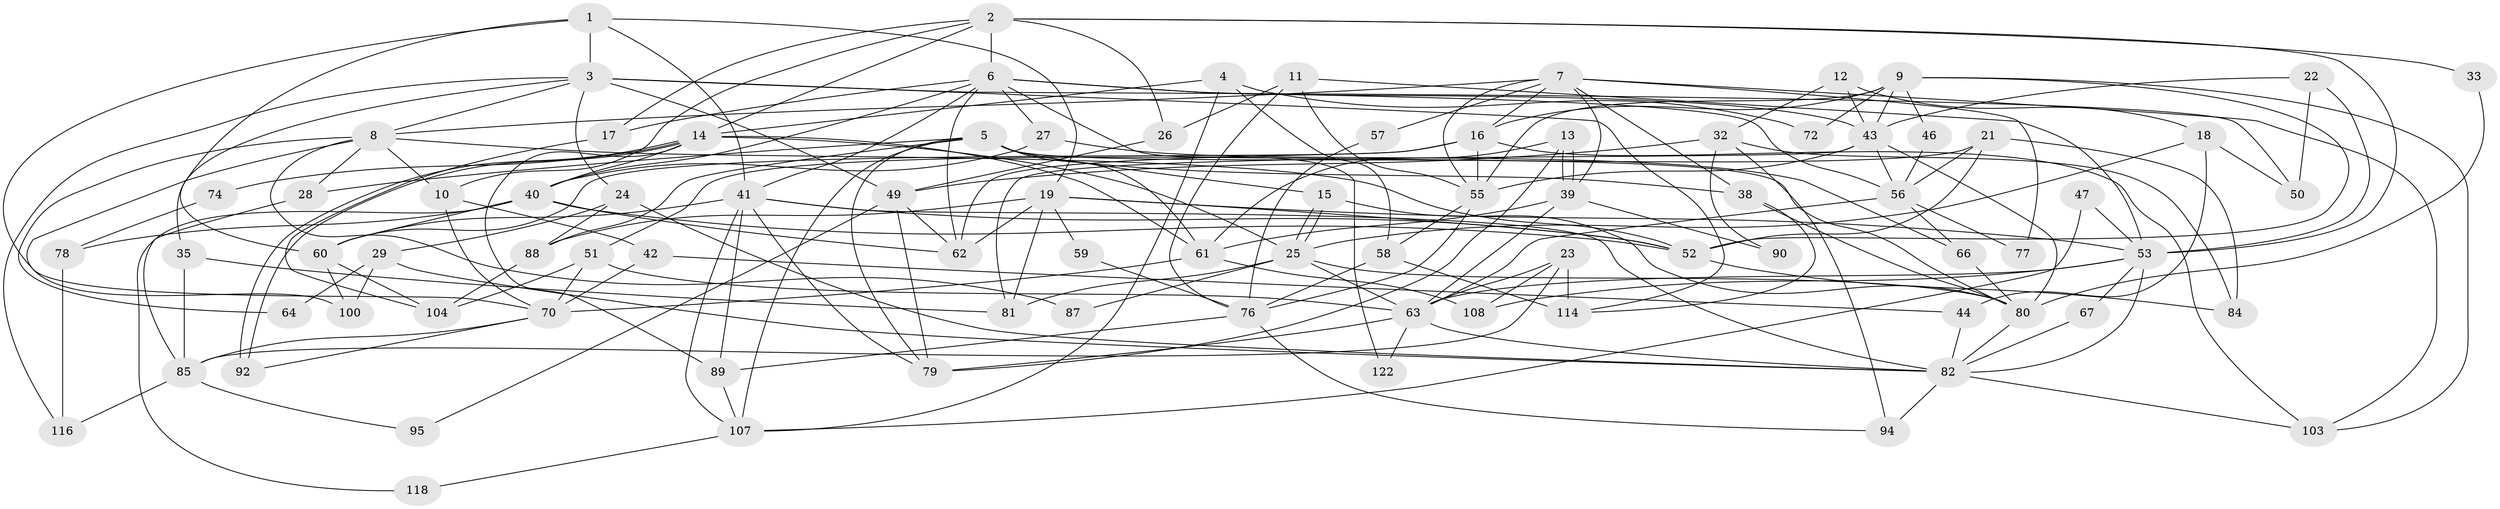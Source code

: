 // original degree distribution, {5: 0.09016393442622951, 7: 0.05737704918032787, 4: 0.319672131147541, 3: 0.22950819672131148, 6: 0.13114754098360656, 2: 0.16393442622950818, 8: 0.00819672131147541}
// Generated by graph-tools (version 1.1) at 2025/11/02/27/25 16:11:16]
// undirected, 85 vertices, 198 edges
graph export_dot {
graph [start="1"]
  node [color=gray90,style=filled];
  1 [super="+34"];
  2 [super="+37"];
  3 [super="+102"];
  4;
  5 [super="+97"];
  6 [super="+45"];
  7 [super="+20"];
  8 [super="+105"];
  9 [super="+115"];
  10;
  11;
  12 [super="+91"];
  13;
  14 [super="+31"];
  15;
  16 [super="+113"];
  17;
  18 [super="+30"];
  19 [super="+36"];
  21 [super="+121"];
  22;
  23;
  24 [super="+98"];
  25 [super="+69"];
  26;
  27;
  28;
  29;
  32 [super="+71"];
  33;
  35;
  38 [super="+73"];
  39 [super="+99"];
  40 [super="+48"];
  41 [super="+96"];
  42;
  43 [super="+112"];
  44;
  46;
  47;
  49 [super="+54"];
  50;
  51 [super="+117"];
  52 [super="+65"];
  53 [super="+83"];
  55 [super="+75"];
  56 [super="+93"];
  57;
  58 [super="+110"];
  59;
  60 [super="+68"];
  61;
  62 [super="+101"];
  63 [super="+120"];
  64;
  66;
  67;
  70 [super="+111"];
  72;
  74;
  76 [super="+109"];
  77;
  78;
  79;
  80 [super="+106"];
  81;
  82 [super="+86"];
  84;
  85 [super="+119"];
  87;
  88;
  89;
  90;
  92;
  94;
  95;
  100;
  103;
  104;
  107;
  108;
  114;
  116;
  118;
  122;
  1 -- 41;
  1 -- 3;
  1 -- 70;
  1 -- 19;
  1 -- 60;
  2 -- 10;
  2 -- 33;
  2 -- 53;
  2 -- 6;
  2 -- 17;
  2 -- 26;
  2 -- 14;
  3 -- 49 [weight=2];
  3 -- 8;
  3 -- 35;
  3 -- 50;
  3 -- 116;
  3 -- 24;
  3 -- 114;
  4 -- 107;
  4 -- 14;
  4 -- 58;
  4 -- 72;
  5 -- 107;
  5 -- 28;
  5 -- 38;
  5 -- 61;
  5 -- 88;
  5 -- 15;
  5 -- 79;
  5 -- 80;
  6 -- 62;
  6 -- 17;
  6 -- 122;
  6 -- 40;
  6 -- 27;
  6 -- 56;
  6 -- 43;
  6 -- 41;
  7 -- 8;
  7 -- 77;
  7 -- 103;
  7 -- 16;
  7 -- 55;
  7 -- 57;
  7 -- 39;
  7 -- 38;
  8 -- 10;
  8 -- 87;
  8 -- 100;
  8 -- 64;
  8 -- 28;
  8 -- 52;
  9 -- 55;
  9 -- 43;
  9 -- 46;
  9 -- 72;
  9 -- 16;
  9 -- 52;
  9 -- 103;
  10 -- 42;
  10 -- 70;
  11 -- 26;
  11 -- 55;
  11 -- 76;
  11 -- 53;
  12 -- 43;
  12 -- 18;
  12 -- 32;
  13 -- 61;
  13 -- 39;
  13 -- 39;
  13 -- 79;
  14 -- 74 [weight=2];
  14 -- 92;
  14 -- 92;
  14 -- 61;
  14 -- 89;
  14 -- 25;
  14 -- 40;
  15 -- 25;
  15 -- 25;
  15 -- 80;
  16 -- 103;
  16 -- 55;
  16 -- 62;
  16 -- 60;
  17 -- 104;
  18 -- 25;
  18 -- 50 [weight=2];
  18 -- 44;
  19 -- 53;
  19 -- 52;
  19 -- 81;
  19 -- 88;
  19 -- 59;
  19 -- 62;
  21 -- 51;
  21 -- 52;
  21 -- 56;
  21 -- 84;
  22 -- 50;
  22 -- 53;
  22 -- 43;
  23 -- 114;
  23 -- 108;
  23 -- 85;
  23 -- 63;
  24 -- 29;
  24 -- 82;
  24 -- 88;
  25 -- 80;
  25 -- 63;
  25 -- 81;
  25 -- 87;
  26 -- 49;
  27 -- 66;
  27 -- 40;
  28 -- 85;
  29 -- 100;
  29 -- 64;
  29 -- 82;
  32 -- 90;
  32 -- 94;
  32 -- 49 [weight=2];
  32 -- 84;
  33 -- 80;
  35 -- 81;
  35 -- 85;
  38 -- 80;
  38 -- 114;
  39 -- 63;
  39 -- 90;
  39 -- 61;
  40 -- 78;
  40 -- 52;
  40 -- 118;
  40 -- 62;
  40 -- 60;
  41 -- 89;
  41 -- 79;
  41 -- 107;
  41 -- 60;
  41 -- 82;
  41 -- 52;
  42 -- 44;
  42 -- 70;
  43 -- 55;
  43 -- 81;
  43 -- 56;
  43 -- 80;
  44 -- 82;
  46 -- 56;
  47 -- 53;
  47 -- 107;
  49 -- 79;
  49 -- 62 [weight=2];
  49 -- 95;
  51 -- 63;
  51 -- 70 [weight=2];
  51 -- 104;
  52 -- 84;
  53 -- 63;
  53 -- 67;
  53 -- 108;
  53 -- 82;
  55 -- 76;
  55 -- 58;
  56 -- 66;
  56 -- 77;
  56 -- 63;
  57 -- 76;
  58 -- 114;
  58 -- 76;
  59 -- 76;
  60 -- 100;
  60 -- 104;
  61 -- 70;
  61 -- 108;
  63 -- 82;
  63 -- 79;
  63 -- 122;
  66 -- 80;
  67 -- 82;
  70 -- 92;
  70 -- 85;
  74 -- 78;
  76 -- 94;
  76 -- 89;
  78 -- 116;
  80 -- 82;
  82 -- 94;
  82 -- 103;
  85 -- 95;
  85 -- 116;
  88 -- 104;
  89 -- 107;
  107 -- 118;
}
